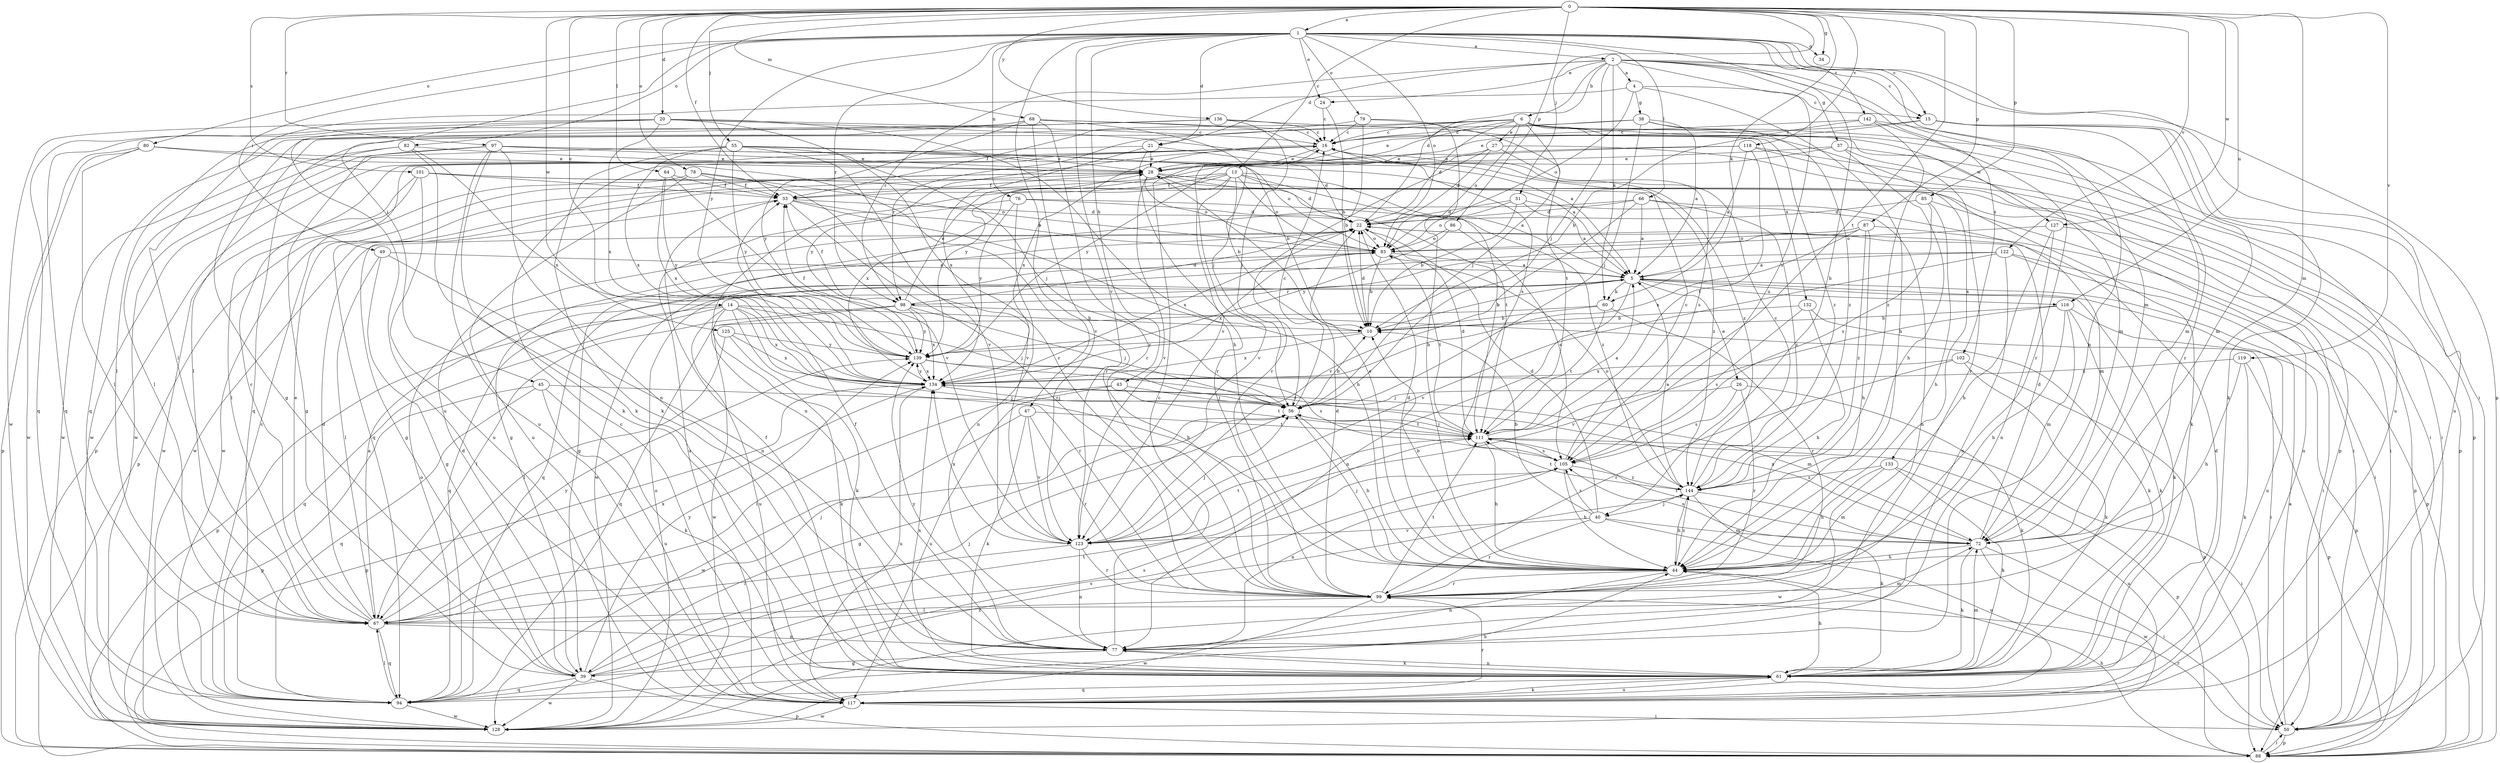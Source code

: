 strict digraph  {
0;
1;
2;
4;
5;
6;
10;
13;
14;
15;
16;
20;
21;
22;
24;
26;
27;
28;
33;
34;
37;
38;
39;
40;
43;
44;
45;
47;
49;
50;
51;
55;
56;
60;
61;
64;
66;
67;
68;
72;
76;
77;
78;
79;
80;
82;
83;
85;
86;
87;
88;
94;
97;
98;
99;
101;
102;
105;
111;
116;
117;
118;
119;
122;
123;
125;
127;
128;
132;
133;
134;
136;
139;
142;
144;
0 -> 1  [label=a];
0 -> 13  [label=c];
0 -> 14  [label=c];
0 -> 20  [label=d];
0 -> 33  [label=f];
0 -> 34  [label=g];
0 -> 51  [label=j];
0 -> 55  [label=j];
0 -> 60  [label=k];
0 -> 64  [label=l];
0 -> 68  [label=m];
0 -> 72  [label=m];
0 -> 78  [label=o];
0 -> 85  [label=p];
0 -> 86  [label=p];
0 -> 87  [label=p];
0 -> 97  [label=r];
0 -> 101  [label=s];
0 -> 111  [label=t];
0 -> 116  [label=u];
0 -> 118  [label=v];
0 -> 119  [label=v];
0 -> 122  [label=v];
0 -> 125  [label=w];
0 -> 127  [label=w];
0 -> 136  [label=y];
1 -> 2  [label=a];
1 -> 15  [label=c];
1 -> 21  [label=d];
1 -> 24  [label=e];
1 -> 34  [label=g];
1 -> 40  [label=h];
1 -> 43  [label=h];
1 -> 45  [label=i];
1 -> 47  [label=i];
1 -> 49  [label=i];
1 -> 66  [label=l];
1 -> 76  [label=n];
1 -> 77  [label=n];
1 -> 79  [label=o];
1 -> 80  [label=o];
1 -> 82  [label=o];
1 -> 83  [label=o];
1 -> 88  [label=p];
1 -> 98  [label=r];
1 -> 123  [label=v];
1 -> 139  [label=y];
1 -> 142  [label=z];
2 -> 4  [label=a];
2 -> 6  [label=b];
2 -> 15  [label=c];
2 -> 21  [label=d];
2 -> 22  [label=d];
2 -> 24  [label=e];
2 -> 37  [label=g];
2 -> 50  [label=i];
2 -> 56  [label=j];
2 -> 60  [label=k];
2 -> 72  [label=m];
2 -> 98  [label=r];
2 -> 102  [label=s];
2 -> 105  [label=s];
4 -> 15  [label=c];
4 -> 38  [label=g];
4 -> 44  [label=h];
4 -> 67  [label=l];
4 -> 83  [label=o];
5 -> 10  [label=b];
5 -> 26  [label=e];
5 -> 60  [label=k];
5 -> 61  [label=k];
5 -> 77  [label=n];
5 -> 94  [label=q];
5 -> 98  [label=r];
5 -> 116  [label=u];
5 -> 117  [label=u];
6 -> 16  [label=c];
6 -> 22  [label=d];
6 -> 27  [label=e];
6 -> 28  [label=e];
6 -> 33  [label=f];
6 -> 56  [label=j];
6 -> 83  [label=o];
6 -> 98  [label=r];
6 -> 117  [label=u];
6 -> 123  [label=v];
6 -> 127  [label=w];
6 -> 132  [label=x];
6 -> 133  [label=x];
6 -> 144  [label=z];
10 -> 22  [label=d];
10 -> 134  [label=x];
10 -> 139  [label=y];
13 -> 5  [label=a];
13 -> 10  [label=b];
13 -> 22  [label=d];
13 -> 33  [label=f];
13 -> 77  [label=n];
13 -> 83  [label=o];
13 -> 111  [label=t];
13 -> 123  [label=v];
13 -> 128  [label=w];
13 -> 134  [label=x];
14 -> 10  [label=b];
14 -> 44  [label=h];
14 -> 56  [label=j];
14 -> 61  [label=k];
14 -> 88  [label=p];
14 -> 94  [label=q];
14 -> 99  [label=r];
14 -> 117  [label=u];
14 -> 134  [label=x];
15 -> 16  [label=c];
15 -> 28  [label=e];
15 -> 61  [label=k];
15 -> 72  [label=m];
15 -> 99  [label=r];
15 -> 117  [label=u];
16 -> 28  [label=e];
16 -> 134  [label=x];
16 -> 139  [label=y];
16 -> 144  [label=z];
20 -> 16  [label=c];
20 -> 44  [label=h];
20 -> 94  [label=q];
20 -> 99  [label=r];
20 -> 105  [label=s];
20 -> 117  [label=u];
20 -> 128  [label=w];
20 -> 134  [label=x];
21 -> 22  [label=d];
21 -> 28  [label=e];
21 -> 88  [label=p];
21 -> 99  [label=r];
21 -> 134  [label=x];
22 -> 83  [label=o];
22 -> 128  [label=w];
22 -> 134  [label=x];
24 -> 10  [label=b];
24 -> 16  [label=c];
26 -> 56  [label=j];
26 -> 61  [label=k];
26 -> 99  [label=r];
26 -> 105  [label=s];
27 -> 22  [label=d];
27 -> 28  [label=e];
27 -> 88  [label=p];
27 -> 99  [label=r];
27 -> 105  [label=s];
28 -> 33  [label=f];
28 -> 50  [label=i];
28 -> 61  [label=k];
28 -> 83  [label=o];
28 -> 94  [label=q];
28 -> 111  [label=t];
28 -> 123  [label=v];
28 -> 128  [label=w];
33 -> 22  [label=d];
33 -> 39  [label=g];
33 -> 44  [label=h];
33 -> 83  [label=o];
33 -> 99  [label=r];
37 -> 28  [label=e];
37 -> 44  [label=h];
37 -> 50  [label=i];
37 -> 99  [label=r];
37 -> 139  [label=y];
38 -> 5  [label=a];
38 -> 16  [label=c];
38 -> 56  [label=j];
38 -> 88  [label=p];
38 -> 94  [label=q];
38 -> 144  [label=z];
39 -> 22  [label=d];
39 -> 56  [label=j];
39 -> 88  [label=p];
39 -> 94  [label=q];
39 -> 105  [label=s];
39 -> 111  [label=t];
39 -> 128  [label=w];
39 -> 139  [label=y];
40 -> 10  [label=b];
40 -> 22  [label=d];
40 -> 72  [label=m];
40 -> 99  [label=r];
40 -> 105  [label=s];
40 -> 117  [label=u];
40 -> 123  [label=v];
43 -> 56  [label=j];
43 -> 67  [label=l];
43 -> 111  [label=t];
43 -> 117  [label=u];
44 -> 10  [label=b];
44 -> 22  [label=d];
44 -> 28  [label=e];
44 -> 56  [label=j];
44 -> 77  [label=n];
44 -> 99  [label=r];
44 -> 144  [label=z];
45 -> 56  [label=j];
45 -> 61  [label=k];
45 -> 88  [label=p];
45 -> 94  [label=q];
45 -> 117  [label=u];
47 -> 61  [label=k];
47 -> 99  [label=r];
47 -> 111  [label=t];
47 -> 123  [label=v];
47 -> 128  [label=w];
49 -> 5  [label=a];
49 -> 39  [label=g];
49 -> 67  [label=l];
49 -> 77  [label=n];
50 -> 5  [label=a];
50 -> 88  [label=p];
50 -> 99  [label=r];
51 -> 5  [label=a];
51 -> 10  [label=b];
51 -> 22  [label=d];
51 -> 77  [label=n];
51 -> 83  [label=o];
55 -> 10  [label=b];
55 -> 28  [label=e];
55 -> 56  [label=j];
55 -> 61  [label=k];
55 -> 123  [label=v];
55 -> 128  [label=w];
55 -> 134  [label=x];
55 -> 139  [label=y];
56 -> 10  [label=b];
56 -> 16  [label=c];
56 -> 39  [label=g];
56 -> 44  [label=h];
56 -> 111  [label=t];
60 -> 10  [label=b];
60 -> 94  [label=q];
60 -> 99  [label=r];
60 -> 111  [label=t];
61 -> 22  [label=d];
61 -> 33  [label=f];
61 -> 44  [label=h];
61 -> 72  [label=m];
61 -> 77  [label=n];
61 -> 94  [label=q];
61 -> 117  [label=u];
61 -> 134  [label=x];
64 -> 33  [label=f];
64 -> 123  [label=v];
64 -> 134  [label=x];
64 -> 139  [label=y];
66 -> 5  [label=a];
66 -> 22  [label=d];
66 -> 39  [label=g];
66 -> 72  [label=m];
66 -> 123  [label=v];
66 -> 144  [label=z];
67 -> 5  [label=a];
67 -> 16  [label=c];
67 -> 22  [label=d];
67 -> 28  [label=e];
67 -> 56  [label=j];
67 -> 72  [label=m];
67 -> 77  [label=n];
67 -> 94  [label=q];
67 -> 134  [label=x];
67 -> 139  [label=y];
68 -> 5  [label=a];
68 -> 16  [label=c];
68 -> 56  [label=j];
68 -> 67  [label=l];
68 -> 94  [label=q];
68 -> 99  [label=r];
68 -> 123  [label=v];
68 -> 139  [label=y];
72 -> 22  [label=d];
72 -> 44  [label=h];
72 -> 50  [label=i];
72 -> 61  [label=k];
72 -> 105  [label=s];
72 -> 111  [label=t];
72 -> 128  [label=w];
72 -> 134  [label=x];
76 -> 22  [label=d];
76 -> 77  [label=n];
76 -> 117  [label=u];
76 -> 139  [label=y];
76 -> 144  [label=z];
77 -> 16  [label=c];
77 -> 33  [label=f];
77 -> 39  [label=g];
77 -> 61  [label=k];
77 -> 139  [label=y];
78 -> 33  [label=f];
78 -> 83  [label=o];
78 -> 88  [label=p];
78 -> 117  [label=u];
78 -> 123  [label=v];
79 -> 10  [label=b];
79 -> 16  [label=c];
79 -> 44  [label=h];
79 -> 67  [label=l];
79 -> 111  [label=t];
80 -> 28  [label=e];
80 -> 67  [label=l];
80 -> 88  [label=p];
80 -> 99  [label=r];
80 -> 128  [label=w];
82 -> 28  [label=e];
82 -> 61  [label=k];
82 -> 67  [label=l];
82 -> 128  [label=w];
82 -> 134  [label=x];
83 -> 5  [label=a];
83 -> 10  [label=b];
83 -> 111  [label=t];
83 -> 134  [label=x];
85 -> 22  [label=d];
85 -> 44  [label=h];
85 -> 105  [label=s];
85 -> 117  [label=u];
86 -> 83  [label=o];
86 -> 105  [label=s];
86 -> 139  [label=y];
87 -> 39  [label=g];
87 -> 44  [label=h];
87 -> 50  [label=i];
87 -> 83  [label=o];
87 -> 134  [label=x];
87 -> 144  [label=z];
88 -> 44  [label=h];
88 -> 50  [label=i];
94 -> 16  [label=c];
94 -> 44  [label=h];
94 -> 67  [label=l];
94 -> 83  [label=o];
94 -> 105  [label=s];
94 -> 128  [label=w];
97 -> 5  [label=a];
97 -> 28  [label=e];
97 -> 39  [label=g];
97 -> 61  [label=k];
97 -> 77  [label=n];
97 -> 83  [label=o];
97 -> 117  [label=u];
97 -> 128  [label=w];
98 -> 22  [label=d];
98 -> 28  [label=e];
98 -> 33  [label=f];
98 -> 56  [label=j];
98 -> 61  [label=k];
98 -> 67  [label=l];
98 -> 128  [label=w];
98 -> 134  [label=x];
98 -> 139  [label=y];
99 -> 22  [label=d];
99 -> 67  [label=l];
99 -> 111  [label=t];
99 -> 128  [label=w];
101 -> 33  [label=f];
101 -> 50  [label=i];
101 -> 67  [label=l];
101 -> 117  [label=u];
101 -> 128  [label=w];
101 -> 144  [label=z];
102 -> 61  [label=k];
102 -> 88  [label=p];
102 -> 99  [label=r];
102 -> 134  [label=x];
105 -> 16  [label=c];
105 -> 44  [label=h];
105 -> 77  [label=n];
105 -> 144  [label=z];
111 -> 5  [label=a];
111 -> 22  [label=d];
111 -> 44  [label=h];
111 -> 50  [label=i];
111 -> 56  [label=j];
111 -> 88  [label=p];
111 -> 105  [label=s];
116 -> 10  [label=b];
116 -> 44  [label=h];
116 -> 61  [label=k];
116 -> 72  [label=m];
116 -> 88  [label=p];
116 -> 123  [label=v];
117 -> 16  [label=c];
117 -> 50  [label=i];
117 -> 61  [label=k];
117 -> 99  [label=r];
117 -> 128  [label=w];
118 -> 5  [label=a];
118 -> 28  [label=e];
118 -> 50  [label=i];
118 -> 88  [label=p];
118 -> 111  [label=t];
118 -> 139  [label=y];
119 -> 44  [label=h];
119 -> 61  [label=k];
119 -> 88  [label=p];
119 -> 134  [label=x];
122 -> 5  [label=a];
122 -> 50  [label=i];
122 -> 77  [label=n];
122 -> 88  [label=p];
122 -> 94  [label=q];
122 -> 123  [label=v];
123 -> 56  [label=j];
123 -> 67  [label=l];
123 -> 77  [label=n];
123 -> 99  [label=r];
123 -> 111  [label=t];
123 -> 134  [label=x];
125 -> 61  [label=k];
125 -> 67  [label=l];
125 -> 134  [label=x];
125 -> 139  [label=y];
127 -> 44  [label=h];
127 -> 77  [label=n];
127 -> 83  [label=o];
127 -> 88  [label=p];
128 -> 83  [label=o];
128 -> 144  [label=z];
132 -> 10  [label=b];
132 -> 44  [label=h];
132 -> 50  [label=i];
132 -> 105  [label=s];
133 -> 44  [label=h];
133 -> 61  [label=k];
133 -> 117  [label=u];
133 -> 128  [label=w];
133 -> 144  [label=z];
134 -> 56  [label=j];
134 -> 72  [label=m];
134 -> 88  [label=p];
134 -> 117  [label=u];
134 -> 139  [label=y];
136 -> 16  [label=c];
136 -> 39  [label=g];
136 -> 56  [label=j];
136 -> 72  [label=m];
136 -> 94  [label=q];
139 -> 33  [label=f];
139 -> 105  [label=s];
139 -> 111  [label=t];
139 -> 134  [label=x];
142 -> 10  [label=b];
142 -> 16  [label=c];
142 -> 72  [label=m];
142 -> 99  [label=r];
142 -> 144  [label=z];
144 -> 5  [label=a];
144 -> 16  [label=c];
144 -> 44  [label=h];
144 -> 61  [label=k];
144 -> 72  [label=m];
144 -> 83  [label=o];
144 -> 111  [label=t];
144 -> 40  [label=j];
}
